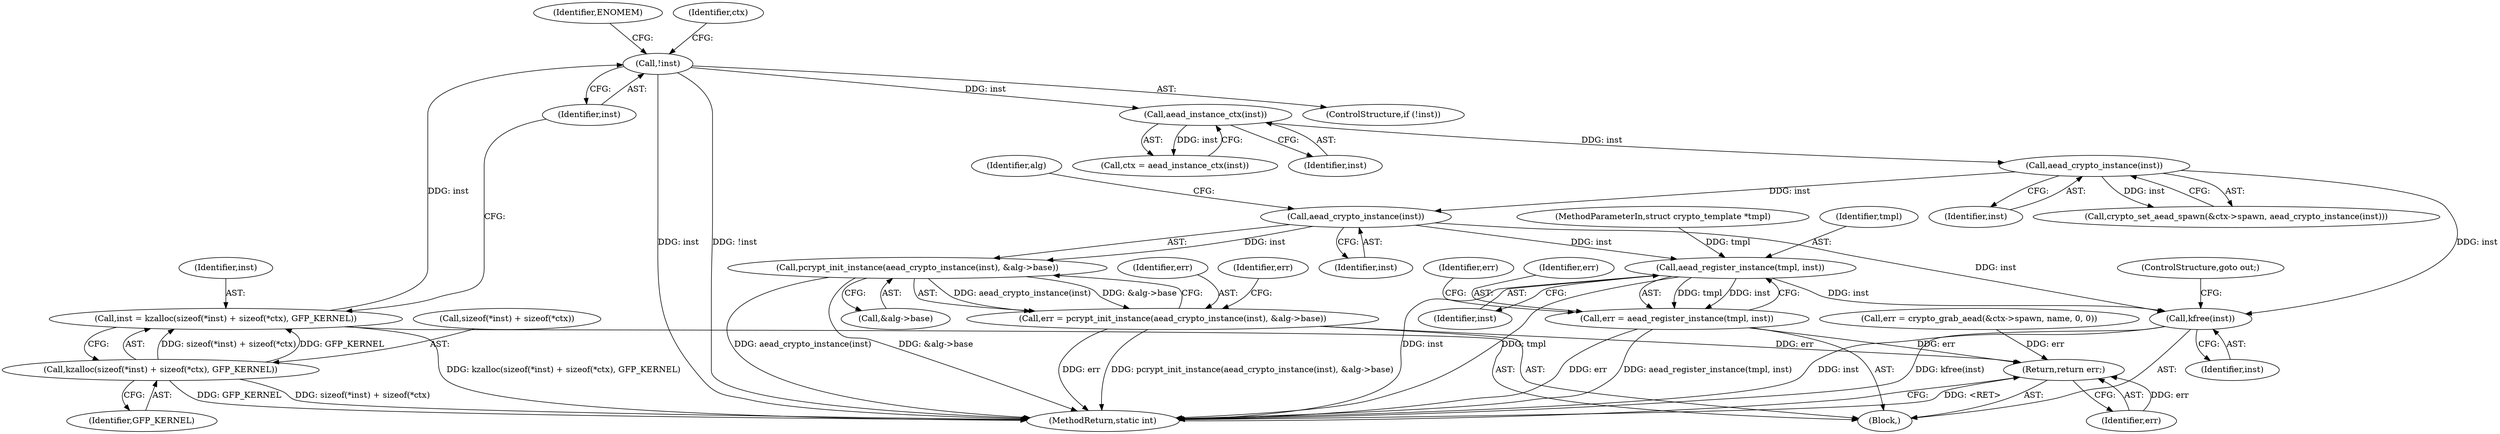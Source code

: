 digraph "0_linux_d76c68109f37cb85b243a1cf0f40313afd2bae68@API" {
"1000185" [label="(Call,aead_crypto_instance(inst))"];
"1000160" [label="(Call,aead_crypto_instance(inst))"];
"1000153" [label="(Call,aead_instance_ctx(inst))"];
"1000146" [label="(Call,!inst)"];
"1000134" [label="(Call,inst = kzalloc(sizeof(*inst) + sizeof(*ctx), GFP_KERNEL))"];
"1000136" [label="(Call,kzalloc(sizeof(*inst) + sizeof(*ctx), GFP_KERNEL))"];
"1000184" [label="(Call,pcrypt_init_instance(aead_crypto_instance(inst), &alg->base))"];
"1000182" [label="(Call,err = pcrypt_init_instance(aead_crypto_instance(inst), &alg->base))"];
"1000285" [label="(Return,return err;)"];
"1000278" [label="(Call,aead_register_instance(tmpl, inst))"];
"1000276" [label="(Call,err = aead_register_instance(tmpl, inst))"];
"1000294" [label="(Call,kfree(inst))"];
"1000189" [label="(Identifier,alg)"];
"1000278" [label="(Call,aead_register_instance(tmpl, inst))"];
"1000162" [label="(Call,err = crypto_grab_aead(&ctx->spawn, name, 0, 0))"];
"1000297" [label="(MethodReturn,static int)"];
"1000183" [label="(Identifier,err)"];
"1000153" [label="(Call,aead_instance_ctx(inst))"];
"1000151" [label="(Call,ctx = aead_instance_ctx(inst))"];
"1000294" [label="(Call,kfree(inst))"];
"1000295" [label="(Identifier,inst)"];
"1000276" [label="(Call,err = aead_register_instance(tmpl, inst))"];
"1000146" [label="(Call,!inst)"];
"1000150" [label="(Identifier,ENOMEM)"];
"1000192" [label="(Identifier,err)"];
"1000279" [label="(Identifier,tmpl)"];
"1000154" [label="(Identifier,inst)"];
"1000137" [label="(Call,sizeof(*inst) + sizeof(*ctx))"];
"1000187" [label="(Call,&alg->base)"];
"1000280" [label="(Identifier,inst)"];
"1000160" [label="(Call,aead_crypto_instance(inst))"];
"1000296" [label="(ControlStructure,goto out;)"];
"1000144" [label="(Identifier,GFP_KERNEL)"];
"1000285" [label="(Return,return err;)"];
"1000161" [label="(Identifier,inst)"];
"1000182" [label="(Call,err = pcrypt_init_instance(aead_crypto_instance(inst), &alg->base))"];
"1000145" [label="(ControlStructure,if (!inst))"];
"1000277" [label="(Identifier,err)"];
"1000282" [label="(Identifier,err)"];
"1000101" [label="(MethodParameterIn,struct crypto_template *tmpl)"];
"1000136" [label="(Call,kzalloc(sizeof(*inst) + sizeof(*ctx), GFP_KERNEL))"];
"1000152" [label="(Identifier,ctx)"];
"1000105" [label="(Block,)"];
"1000155" [label="(Call,crypto_set_aead_spawn(&ctx->spawn, aead_crypto_instance(inst)))"];
"1000185" [label="(Call,aead_crypto_instance(inst))"];
"1000147" [label="(Identifier,inst)"];
"1000286" [label="(Identifier,err)"];
"1000184" [label="(Call,pcrypt_init_instance(aead_crypto_instance(inst), &alg->base))"];
"1000186" [label="(Identifier,inst)"];
"1000135" [label="(Identifier,inst)"];
"1000134" [label="(Call,inst = kzalloc(sizeof(*inst) + sizeof(*ctx), GFP_KERNEL))"];
"1000185" -> "1000184"  [label="AST: "];
"1000185" -> "1000186"  [label="CFG: "];
"1000186" -> "1000185"  [label="AST: "];
"1000189" -> "1000185"  [label="CFG: "];
"1000185" -> "1000184"  [label="DDG: inst"];
"1000160" -> "1000185"  [label="DDG: inst"];
"1000185" -> "1000278"  [label="DDG: inst"];
"1000185" -> "1000294"  [label="DDG: inst"];
"1000160" -> "1000155"  [label="AST: "];
"1000160" -> "1000161"  [label="CFG: "];
"1000161" -> "1000160"  [label="AST: "];
"1000155" -> "1000160"  [label="CFG: "];
"1000160" -> "1000155"  [label="DDG: inst"];
"1000153" -> "1000160"  [label="DDG: inst"];
"1000160" -> "1000294"  [label="DDG: inst"];
"1000153" -> "1000151"  [label="AST: "];
"1000153" -> "1000154"  [label="CFG: "];
"1000154" -> "1000153"  [label="AST: "];
"1000151" -> "1000153"  [label="CFG: "];
"1000153" -> "1000151"  [label="DDG: inst"];
"1000146" -> "1000153"  [label="DDG: inst"];
"1000146" -> "1000145"  [label="AST: "];
"1000146" -> "1000147"  [label="CFG: "];
"1000147" -> "1000146"  [label="AST: "];
"1000150" -> "1000146"  [label="CFG: "];
"1000152" -> "1000146"  [label="CFG: "];
"1000146" -> "1000297"  [label="DDG: !inst"];
"1000146" -> "1000297"  [label="DDG: inst"];
"1000134" -> "1000146"  [label="DDG: inst"];
"1000134" -> "1000105"  [label="AST: "];
"1000134" -> "1000136"  [label="CFG: "];
"1000135" -> "1000134"  [label="AST: "];
"1000136" -> "1000134"  [label="AST: "];
"1000147" -> "1000134"  [label="CFG: "];
"1000134" -> "1000297"  [label="DDG: kzalloc(sizeof(*inst) + sizeof(*ctx), GFP_KERNEL)"];
"1000136" -> "1000134"  [label="DDG: sizeof(*inst) + sizeof(*ctx)"];
"1000136" -> "1000134"  [label="DDG: GFP_KERNEL"];
"1000136" -> "1000144"  [label="CFG: "];
"1000137" -> "1000136"  [label="AST: "];
"1000144" -> "1000136"  [label="AST: "];
"1000136" -> "1000297"  [label="DDG: GFP_KERNEL"];
"1000136" -> "1000297"  [label="DDG: sizeof(*inst) + sizeof(*ctx)"];
"1000184" -> "1000182"  [label="AST: "];
"1000184" -> "1000187"  [label="CFG: "];
"1000187" -> "1000184"  [label="AST: "];
"1000182" -> "1000184"  [label="CFG: "];
"1000184" -> "1000297"  [label="DDG: aead_crypto_instance(inst)"];
"1000184" -> "1000297"  [label="DDG: &alg->base"];
"1000184" -> "1000182"  [label="DDG: aead_crypto_instance(inst)"];
"1000184" -> "1000182"  [label="DDG: &alg->base"];
"1000182" -> "1000105"  [label="AST: "];
"1000183" -> "1000182"  [label="AST: "];
"1000192" -> "1000182"  [label="CFG: "];
"1000182" -> "1000297"  [label="DDG: pcrypt_init_instance(aead_crypto_instance(inst), &alg->base)"];
"1000182" -> "1000297"  [label="DDG: err"];
"1000182" -> "1000285"  [label="DDG: err"];
"1000285" -> "1000105"  [label="AST: "];
"1000285" -> "1000286"  [label="CFG: "];
"1000286" -> "1000285"  [label="AST: "];
"1000297" -> "1000285"  [label="CFG: "];
"1000285" -> "1000297"  [label="DDG: <RET>"];
"1000286" -> "1000285"  [label="DDG: err"];
"1000276" -> "1000285"  [label="DDG: err"];
"1000162" -> "1000285"  [label="DDG: err"];
"1000278" -> "1000276"  [label="AST: "];
"1000278" -> "1000280"  [label="CFG: "];
"1000279" -> "1000278"  [label="AST: "];
"1000280" -> "1000278"  [label="AST: "];
"1000276" -> "1000278"  [label="CFG: "];
"1000278" -> "1000297"  [label="DDG: inst"];
"1000278" -> "1000297"  [label="DDG: tmpl"];
"1000278" -> "1000276"  [label="DDG: tmpl"];
"1000278" -> "1000276"  [label="DDG: inst"];
"1000101" -> "1000278"  [label="DDG: tmpl"];
"1000278" -> "1000294"  [label="DDG: inst"];
"1000276" -> "1000105"  [label="AST: "];
"1000277" -> "1000276"  [label="AST: "];
"1000282" -> "1000276"  [label="CFG: "];
"1000276" -> "1000297"  [label="DDG: aead_register_instance(tmpl, inst)"];
"1000276" -> "1000297"  [label="DDG: err"];
"1000294" -> "1000105"  [label="AST: "];
"1000294" -> "1000295"  [label="CFG: "];
"1000295" -> "1000294"  [label="AST: "];
"1000296" -> "1000294"  [label="CFG: "];
"1000294" -> "1000297"  [label="DDG: inst"];
"1000294" -> "1000297"  [label="DDG: kfree(inst)"];
}
